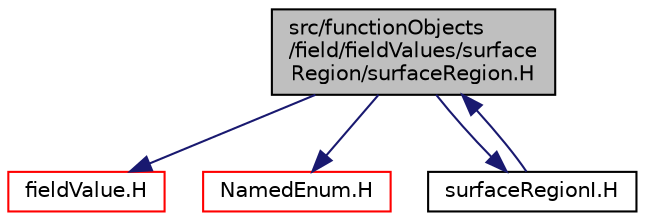 digraph "src/functionObjects/field/fieldValues/surfaceRegion/surfaceRegion.H"
{
  bgcolor="transparent";
  edge [fontname="Helvetica",fontsize="10",labelfontname="Helvetica",labelfontsize="10"];
  node [fontname="Helvetica",fontsize="10",shape=record];
  Node1 [label="src/functionObjects\l/field/fieldValues/surface\lRegion/surfaceRegion.H",height=0.2,width=0.4,color="black", fillcolor="grey75", style="filled", fontcolor="black"];
  Node1 -> Node2 [color="midnightblue",fontsize="10",style="solid",fontname="Helvetica"];
  Node2 [label="fieldValue.H",height=0.2,width=0.4,color="red",URL="$a06342.html"];
  Node1 -> Node3 [color="midnightblue",fontsize="10",style="solid",fontname="Helvetica"];
  Node3 [label="NamedEnum.H",height=0.2,width=0.4,color="red",URL="$a07980.html"];
  Node1 -> Node4 [color="midnightblue",fontsize="10",style="solid",fontname="Helvetica"];
  Node4 [label="surfaceRegionI.H",height=0.2,width=0.4,color="black",URL="$a06351.html"];
  Node4 -> Node1 [color="midnightblue",fontsize="10",style="solid",fontname="Helvetica"];
}
